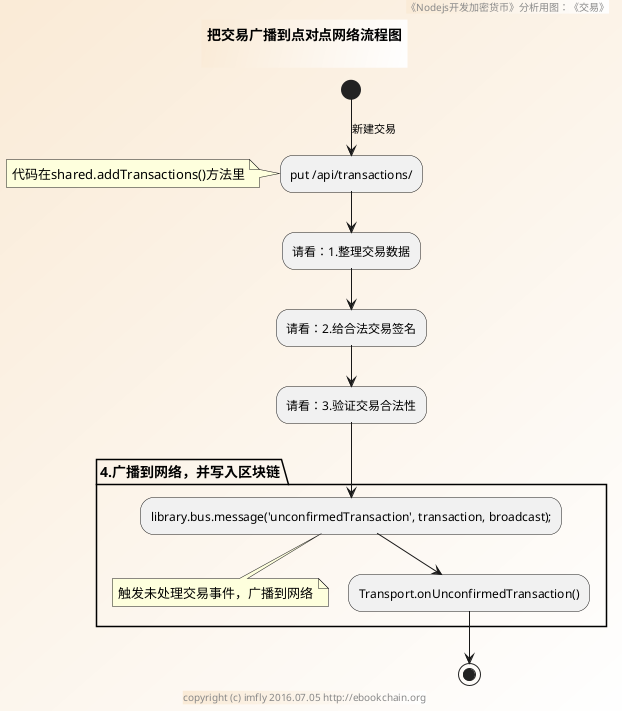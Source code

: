 @startuml ../../../styles/images/modules/transactions/broadcastTransaction-activity.png
skinparam BorderColor #blue\9932CC
skinparam backgroundcolor AntiqueWhite/white

title
把交易广播到点对点网络流程图

end title

footer copyright (c) imfly 2016.07.05 http://ebookchain.org
header 《Nodejs开发加密货币》分析用图：《交易》

(*)--> [新建交易] "put /api/transactions/" as inputForm
note left: 代码在shared.addTransactions()方法里

--> "请看：1.整理交易数据"
--> "请看：2.给合法交易签名"
--> "请看：3.验证交易合法性"

partition "4.广播到网络，并写入区块链" {
  --> library.bus.message('unconfirmedTransaction', transaction, broadcast);
  note bottom: 触发未处理交易事件，广播到网络
  --> Transport.onUnconfirmedTransaction()
}
--> (*)
@enduml
